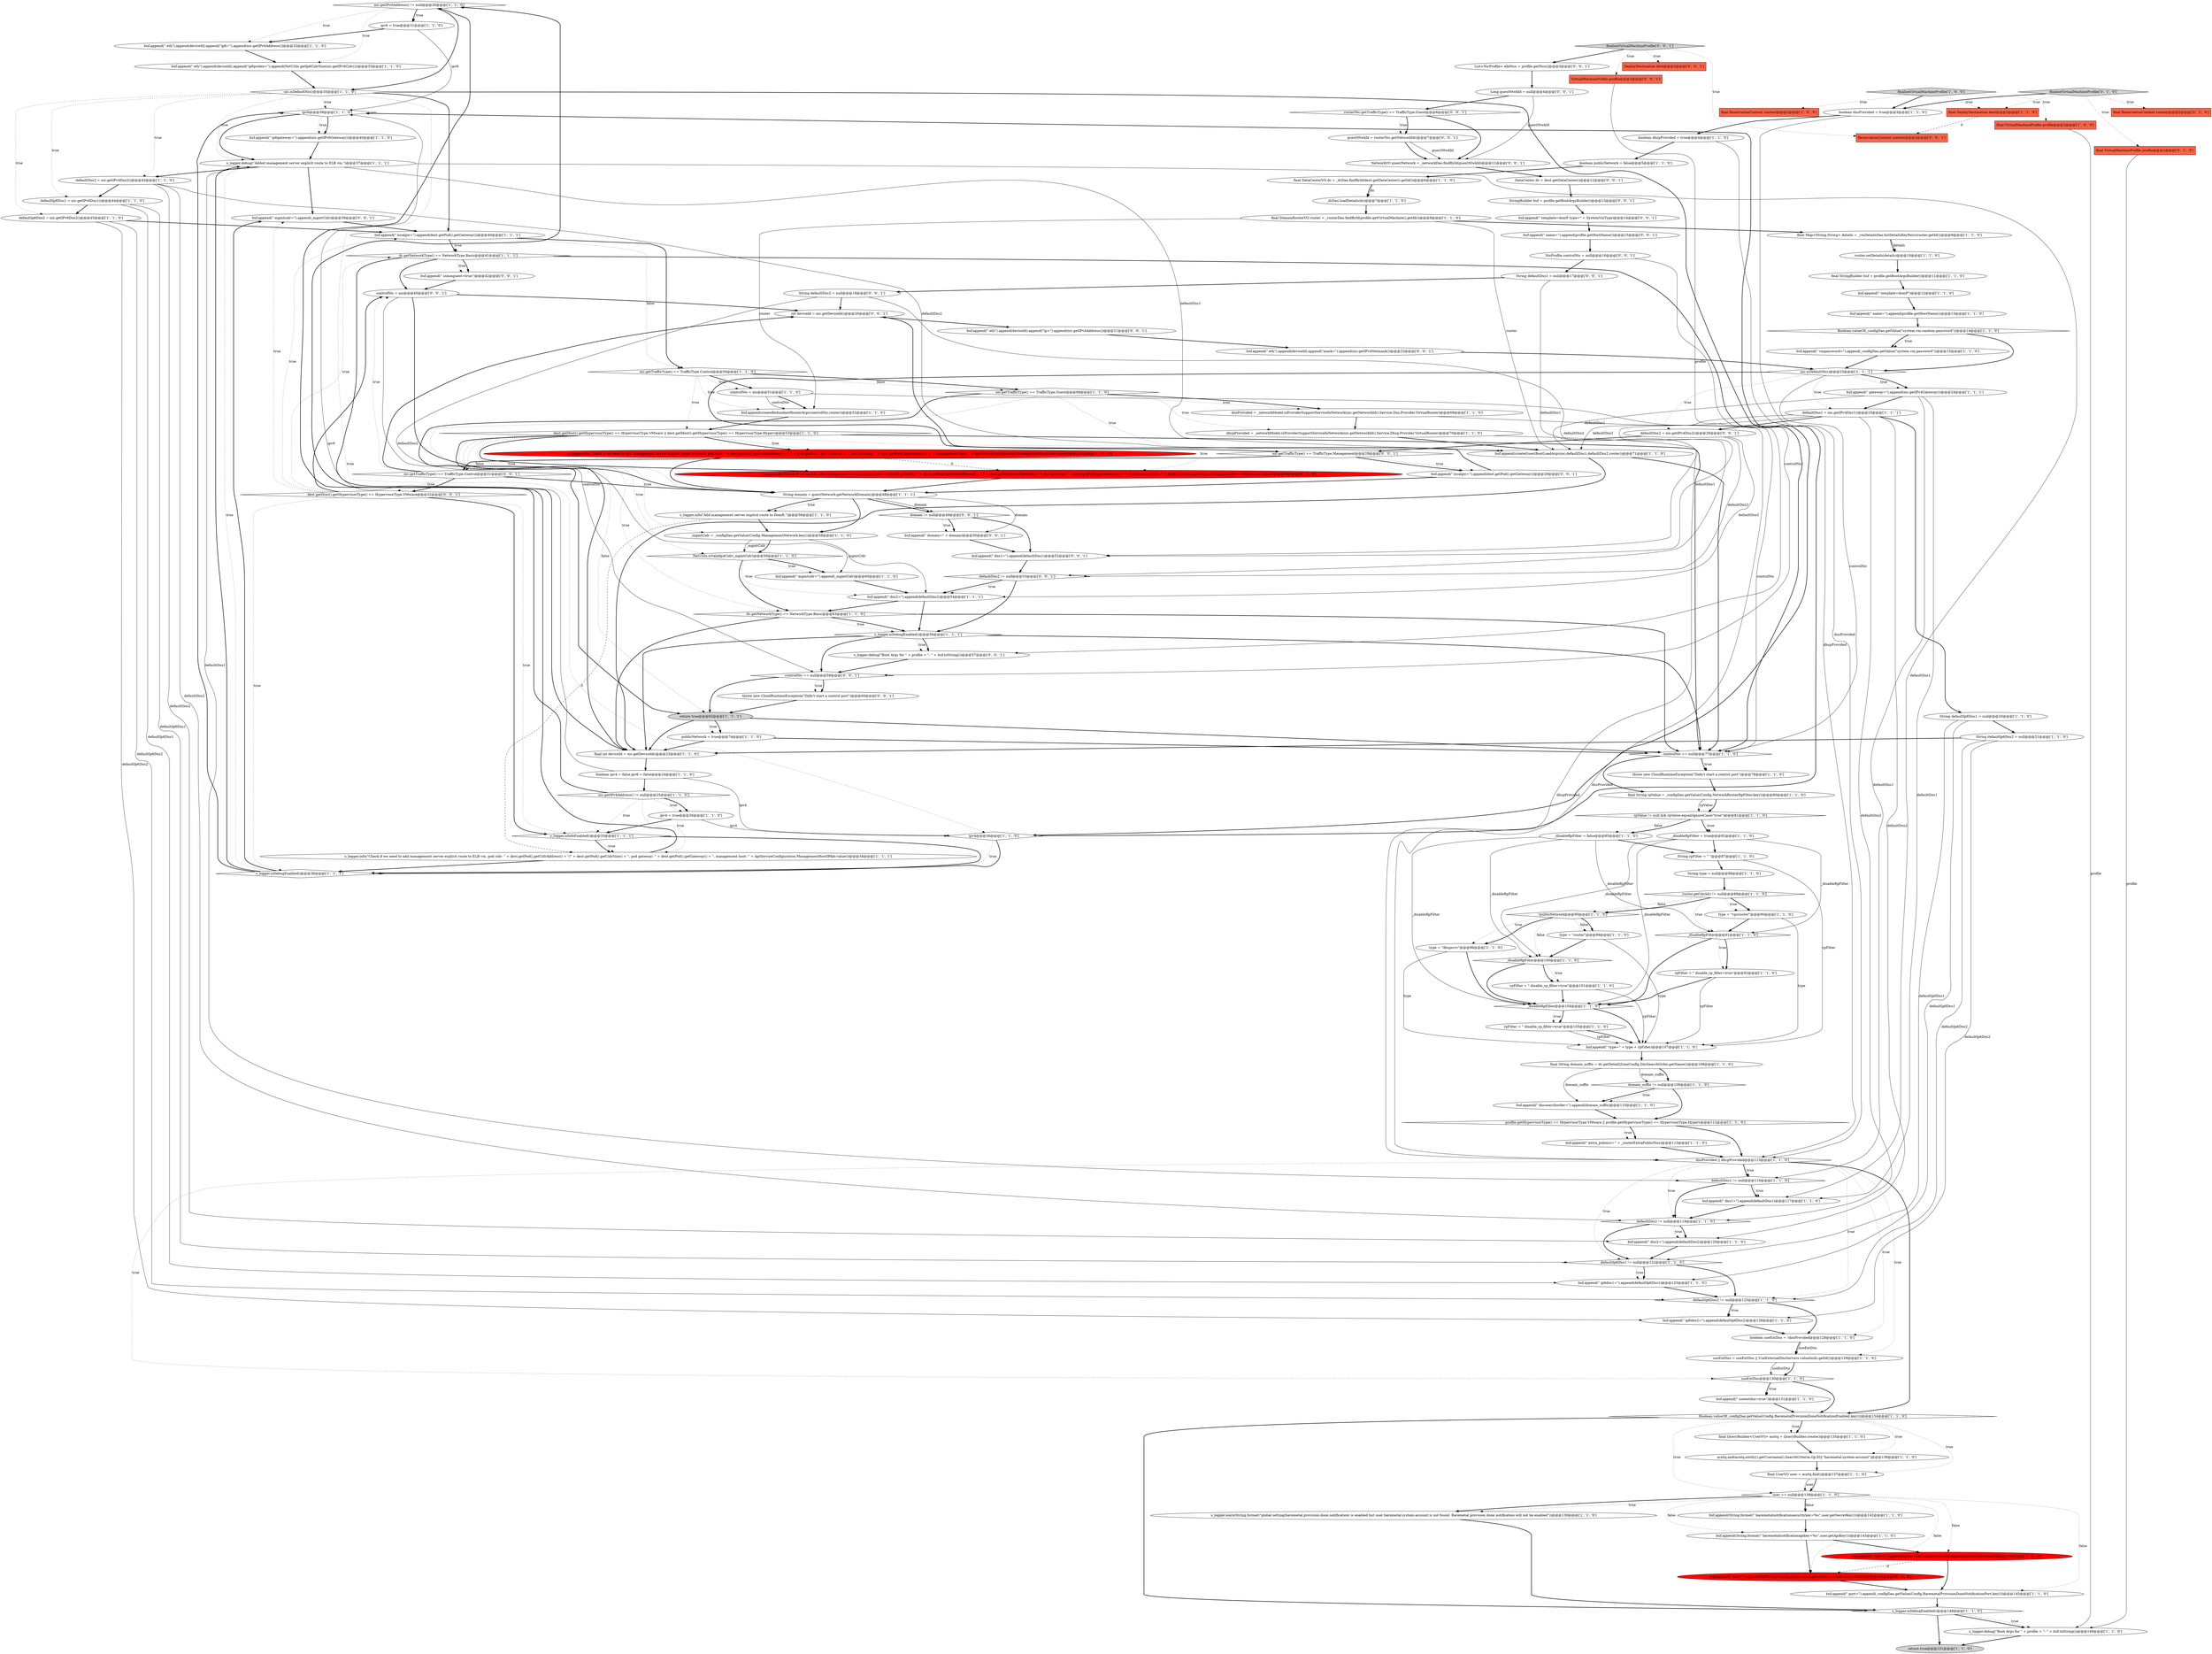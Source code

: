 digraph {
79 [style = filled, label = "nic.getIPv6Address() != null@@@30@@@['1', '1', '0']", fillcolor = white, shape = diamond image = "AAA0AAABBB1BBB"];
151 [style = filled, label = "String defaultDns1 = null@@@17@@@['0', '0', '1']", fillcolor = white, shape = ellipse image = "AAA0AAABBB3BBB"];
60 [style = filled, label = "ipv6@@@39@@@['1', '1', '0']", fillcolor = white, shape = diamond image = "AAA0AAABBB1BBB"];
33 [style = filled, label = "ipv6 = true@@@31@@@['1', '1', '0']", fillcolor = white, shape = ellipse image = "AAA0AAABBB1BBB"];
66 [style = filled, label = "type = \"vpcrouter\"@@@90@@@['1', '1', '0']", fillcolor = white, shape = ellipse image = "AAA0AAABBB1BBB"];
21 [style = filled, label = "s_logger.isDebugEnabled()@@@36@@@['1', '1', '1']", fillcolor = white, shape = diamond image = "AAA0AAABBB1BBB"];
139 [style = filled, label = "buf.append(\" mgmtcidr=\").append(_mgmtCidr)@@@39@@@['0', '0', '1']", fillcolor = white, shape = ellipse image = "AAA0AAABBB3BBB"];
147 [style = filled, label = "NetworkVO guestNetwork = _networkDao.findById(guestNtwkId)@@@11@@@['0', '0', '1']", fillcolor = white, shape = ellipse image = "AAA0AAABBB3BBB"];
22 [style = filled, label = "defaultDns2 = nic.getIPv4Dns2()@@@43@@@['1', '1', '0']", fillcolor = white, shape = ellipse image = "AAA0AAABBB1BBB"];
46 [style = filled, label = "Boolean.valueOf(_configDao.getValue(Config.BaremetalProvisionDoneNotificationEnabled.key()))@@@134@@@['1', '1', '0']", fillcolor = white, shape = diamond image = "AAA0AAABBB1BBB"];
47 [style = filled, label = "buf.append(\" dns2=\").append(defaultDns2)@@@54@@@['1', '1', '1']", fillcolor = white, shape = ellipse image = "AAA0AAABBB1BBB"];
91 [style = filled, label = "buf.append(\" dns1=\").append(defaultDns1)@@@117@@@['1', '1', '0']", fillcolor = white, shape = ellipse image = "AAA0AAABBB1BBB"];
110 [style = filled, label = "_disableRpFilter = true@@@82@@@['1', '1', '0']", fillcolor = white, shape = ellipse image = "AAA0AAABBB1BBB"];
122 [style = filled, label = "DeployDestination dest@@@2@@@['0', '0', '1']", fillcolor = tomato, shape = box image = "AAA0AAABBB3BBB"];
69 [style = filled, label = "final int deviceId = nic.getDeviceId()@@@23@@@['1', '1', '0']", fillcolor = white, shape = ellipse image = "AAA0AAABBB1BBB"];
133 [style = filled, label = "buf.append(\" template=domP type=\" + SystemVmType)@@@14@@@['0', '0', '1']", fillcolor = white, shape = ellipse image = "AAA0AAABBB3BBB"];
97 [style = filled, label = "buf.append(\" useextdns=true\")@@@131@@@['1', '1', '0']", fillcolor = white, shape = ellipse image = "AAA0AAABBB1BBB"];
42 [style = filled, label = "final StringBuilder buf = profile.getBootArgsBuilder()@@@11@@@['1', '1', '0']", fillcolor = white, shape = ellipse image = "AAA0AAABBB1BBB"];
31 [style = filled, label = "final VirtualMachineProfile profile@@@2@@@['1', '0', '0']", fillcolor = tomato, shape = box image = "AAA0AAABBB1BBB"];
41 [style = filled, label = "s_logger.info(\"Check if we need to add management server explicit route to DomR. pod cidr: \" + dest.getPod().getCidrAddress() + \"/\" + dest.getPod().getCidrSize() + \", pod gateway: \" + dest.getPod().getGateway() + \", management host: \" + ApiServiceConfiguration.ManagementHostIPAdr.value())@@@54@@@['1', '0', '0']", fillcolor = red, shape = ellipse image = "AAA1AAABBB1BBB"];
99 [style = filled, label = "dnsProvided = _networkModel.isProviderSupportServiceInNetwork(nic.getNetworkId(),Service.Dns,Provider.VirtualRouter)@@@69@@@['1', '1', '0']", fillcolor = white, shape = ellipse image = "AAA0AAABBB1BBB"];
67 [style = filled, label = "buf.append(\" port=\").append(_configDao.getValue(Config.BaremetalProvisionDoneNotificationPort.key()))@@@145@@@['1', '1', '0']", fillcolor = white, shape = ellipse image = "AAA0AAABBB1BBB"];
2 [style = filled, label = "defaultIp6Dns1 = nic.getIPv6Dns1()@@@44@@@['1', '1', '0']", fillcolor = white, shape = ellipse image = "AAA0AAABBB1BBB"];
58 [style = filled, label = "dc.getNetworkType() == NetworkType.Basic@@@63@@@['1', '1', '0']", fillcolor = white, shape = diamond image = "AAA0AAABBB1BBB"];
73 [style = filled, label = "nic.isDefaultNic()@@@35@@@['1', '1', '0']", fillcolor = white, shape = diamond image = "AAA0AAABBB1BBB"];
108 [style = filled, label = "buf.append(\" type=\" + type + rpFilter)@@@107@@@['1', '1', '0']", fillcolor = white, shape = ellipse image = "AAA0AAABBB1BBB"];
143 [style = filled, label = "NicProfile controlNic = null@@@16@@@['0', '0', '1']", fillcolor = white, shape = ellipse image = "AAA0AAABBB3BBB"];
23 [style = filled, label = "useExtDns@@@130@@@['1', '1', '0']", fillcolor = white, shape = diamond image = "AAA0AAABBB1BBB"];
74 [style = filled, label = "buf.append(\" template=domP\")@@@12@@@['1', '1', '0']", fillcolor = white, shape = ellipse image = "AAA0AAABBB1BBB"];
10 [style = filled, label = "return true@@@151@@@['1', '1', '0']", fillcolor = lightgray, shape = ellipse image = "AAA0AAABBB1BBB"];
19 [style = filled, label = "buf.append(\" ip6dns2=\").append(defaultIp6Dns2)@@@126@@@['1', '1', '0']", fillcolor = white, shape = ellipse image = "AAA0AAABBB1BBB"];
28 [style = filled, label = "rpFilter = \" disable_rp_filter=true\"@@@105@@@['1', '1', '0']", fillcolor = white, shape = ellipse image = "AAA0AAABBB1BBB"];
125 [style = filled, label = "DataCenter dc = dest.getDataCenter()@@@12@@@['0', '0', '1']", fillcolor = white, shape = ellipse image = "AAA0AAABBB3BBB"];
57 [style = filled, label = "final String rpValue = _configDao.getValue(Config.NetworkRouterRpFilter.key())@@@80@@@['1', '1', '0']", fillcolor = white, shape = ellipse image = "AAA0AAABBB1BBB"];
51 [style = filled, label = "final DeployDestination dest@@@2@@@['1', '1', '0']", fillcolor = tomato, shape = box image = "AAA0AAABBB1BBB"];
100 [style = filled, label = "final UserVO user = acntq.find()@@@137@@@['1', '1', '0']", fillcolor = white, shape = ellipse image = "AAA0AAABBB1BBB"];
12 [style = filled, label = "final DomainRouterVO router = _routerDao.findById(profile.getVirtualMachine().getId())@@@8@@@['1', '1', '0']", fillcolor = white, shape = ellipse image = "AAA0AAABBB1BBB"];
80 [style = filled, label = "type = \"dhcpsrvr\"@@@96@@@['1', '1', '0']", fillcolor = white, shape = ellipse image = "AAA0AAABBB1BBB"];
5 [style = filled, label = "dest.getHost().getHypervisorType() == HypervisorType.VMware || dest.getHost().getHypervisorType() == HypervisorType.Hyperv@@@53@@@['1', '1', '0']", fillcolor = white, shape = diamond image = "AAA0AAABBB1BBB"];
27 [style = filled, label = "controlNic == null@@@77@@@['1', '1', '0']", fillcolor = white, shape = diamond image = "AAA0AAABBB1BBB"];
40 [style = filled, label = "buf.append(createRedundantRouterArgs(controlNic,router))@@@52@@@['1', '1', '0']", fillcolor = white, shape = ellipse image = "AAA0AAABBB1BBB"];
70 [style = filled, label = "String defaultIp6Dns2 = null@@@21@@@['1', '1', '0']", fillcolor = white, shape = ellipse image = "AAA0AAABBB1BBB"];
72 [style = filled, label = "defaultDns1 != null@@@116@@@['1', '1', '0']", fillcolor = white, shape = diamond image = "AAA0AAABBB1BBB"];
20 [style = filled, label = "buf.append(\" vmpassword=\").append(_configDao.getValue(\"system.vm.password\"))@@@15@@@['1', '1', '0']", fillcolor = white, shape = ellipse image = "AAA0AAABBB1BBB"];
106 [style = filled, label = "defaultIp6Dns2 = nic.getIPv6Dns2()@@@45@@@['1', '1', '0']", fillcolor = white, shape = ellipse image = "AAA0AAABBB1BBB"];
116 [style = filled, label = "s_logger.info(\"Check if we need to add management server explicit route to DomR. pod cidr: \" + dest.getPod().getCidrAddress() + \"/\" + dest.getPod().getCidrSize() + \", pod gateway: \" + dest.getPod().getGateway() + \", management host: \" + ApiServiceConfiguration.ManagementServerAddresses.value())@@@54@@@['0', '1', '0']", fillcolor = red, shape = ellipse image = "AAA1AAABBB2BBB"];
129 [style = filled, label = "List<NicProfile> elbNics = profile.getNics()@@@3@@@['0', '0', '1']", fillcolor = white, shape = ellipse image = "AAA0AAABBB3BBB"];
6 [style = filled, label = "throw new CloudRuntimeException(\"Didn't start a control port\")@@@78@@@['1', '1', '0']", fillcolor = white, shape = ellipse image = "AAA0AAABBB1BBB"];
85 [style = filled, label = "buf.append(\" host=\").append(ApiServiceConfiguration.ManagementHostIPAdr.value())@@@144@@@['1', '0', '0']", fillcolor = red, shape = ellipse image = "AAA1AAABBB1BBB"];
16 [style = filled, label = "type = \"router\"@@@99@@@['1', '1', '0']", fillcolor = white, shape = ellipse image = "AAA0AAABBB1BBB"];
44 [style = filled, label = "domain_suffix != null@@@109@@@['1', '1', '0']", fillcolor = white, shape = diamond image = "AAA0AAABBB1BBB"];
53 [style = filled, label = "!publicNetwork@@@95@@@['1', '1', '0']", fillcolor = white, shape = diamond image = "AAA0AAABBB1BBB"];
113 [style = filled, label = "buf.append(\" host=\").append(ApiServiceConfiguration.ManagementServerAddresses.value())@@@144@@@['0', '1', '0']", fillcolor = red, shape = ellipse image = "AAA1AAABBB2BBB"];
36 [style = filled, label = "ipv4 = true@@@26@@@['1', '1', '0']", fillcolor = white, shape = ellipse image = "AAA0AAABBB1BBB"];
131 [style = filled, label = "buf.append(\" name=\").append(profile.getHostName())@@@15@@@['0', '0', '1']", fillcolor = white, shape = ellipse image = "AAA0AAABBB3BBB"];
115 [style = filled, label = "finalizeVirtualMachineProfile['0', '1', '0']", fillcolor = lightgray, shape = diamond image = "AAA0AAABBB2BBB"];
87 [style = filled, label = "buf.append(\" name=\").append(profile.getHostName())@@@13@@@['1', '1', '0']", fillcolor = white, shape = ellipse image = "AAA0AAABBB1BBB"];
4 [style = filled, label = "rpFilter = \" disable_rp_filter=true\"@@@101@@@['1', '1', '0']", fillcolor = white, shape = ellipse image = "AAA0AAABBB1BBB"];
124 [style = filled, label = "nic.getTrafficType() == TrafficType.Management@@@28@@@['0', '0', '1']", fillcolor = white, shape = diamond image = "AAA0AAABBB3BBB"];
75 [style = filled, label = "finalizeVirtualMachineProfile['1', '0', '0']", fillcolor = lightgray, shape = diamond image = "AAA0AAABBB1BBB"];
0 [style = filled, label = "final QueryBuilder<UserVO> acntq = QueryBuilder.create()@@@135@@@['1', '1', '0']", fillcolor = white, shape = ellipse image = "AAA0AAABBB1BBB"];
3 [style = filled, label = "buf.append(\" mgmtcidr=\").append(_mgmtCidr)@@@60@@@['1', '1', '0']", fillcolor = white, shape = ellipse image = "AAA0AAABBB1BBB"];
117 [style = filled, label = "final ReservationContext context@@@2@@@['0', '1', '0']", fillcolor = tomato, shape = box image = "AAA0AAABBB2BBB"];
94 [style = filled, label = "final Map<String,String> details = _vmDetailsDao.listDetailsKeyPairs(router.getId())@@@9@@@['1', '1', '0']", fillcolor = white, shape = ellipse image = "AAA0AAABBB1BBB"];
63 [style = filled, label = "buf.append(String.format(\" baremetalnotificationsecuritykey=%s\",user.getSecretKey()))@@@142@@@['1', '1', '0']", fillcolor = white, shape = ellipse image = "AAA0AAABBB1BBB"];
96 [style = filled, label = "buf.append(\" extra_pubnics=\" + _routerExtraPublicNics)@@@113@@@['1', '1', '0']", fillcolor = white, shape = ellipse image = "AAA0AAABBB1BBB"];
123 [style = filled, label = "buf.append(\" dns1=\").append(defaultDns1)@@@52@@@['0', '0', '1']", fillcolor = white, shape = ellipse image = "AAA0AAABBB3BBB"];
134 [style = filled, label = "VirtualMachineProfile profile@@@2@@@['0', '0', '1']", fillcolor = tomato, shape = box image = "AAA0AAABBB3BBB"];
29 [style = filled, label = "rpValue != null && rpValue.equalsIgnoreCase(\"true\")@@@81@@@['1', '1', '0']", fillcolor = white, shape = diamond image = "AAA0AAABBB1BBB"];
62 [style = filled, label = "nic.getTrafficType() == TrafficType.Control@@@50@@@['1', '1', '0']", fillcolor = white, shape = diamond image = "AAA0AAABBB1BBB"];
24 [style = filled, label = "_disableRpFilter = false@@@85@@@['1', '1', '0']", fillcolor = white, shape = ellipse image = "AAA0AAABBB1BBB"];
82 [style = filled, label = "_dcDao.loadDetails(dc)@@@7@@@['1', '1', '0']", fillcolor = white, shape = ellipse image = "AAA0AAABBB1BBB"];
93 [style = filled, label = "buf.append(\" ip6gateway=\").append(nic.getIPv6Gateway())@@@40@@@['1', '1', '0']", fillcolor = white, shape = ellipse image = "AAA0AAABBB1BBB"];
37 [style = filled, label = "s_logger.isInfoEnabled()@@@33@@@['1', '1', '1']", fillcolor = white, shape = diamond image = "AAA0AAABBB1BBB"];
50 [style = filled, label = "boolean dnsProvided = true@@@3@@@['1', '1', '0']", fillcolor = white, shape = ellipse image = "AAA0AAABBB1BBB"];
14 [style = filled, label = "Boolean.valueOf(_configDao.getValue(\"system.vm.random.password\"))@@@14@@@['1', '1', '0']", fillcolor = white, shape = diamond image = "AAA0AAABBB1BBB"];
114 [style = filled, label = "final VirtualMachineProfile profile@@@2@@@['0', '1', '0']", fillcolor = tomato, shape = box image = "AAA0AAABBB2BBB"];
56 [style = filled, label = "buf.append(String.format(\" baremetalnotificationapikey=%s\",user.getApiKey()))@@@143@@@['1', '1', '0']", fillcolor = white, shape = ellipse image = "AAA0AAABBB1BBB"];
104 [style = filled, label = "defaultIp6Dns2 != null@@@125@@@['1', '1', '0']", fillcolor = white, shape = diamond image = "AAA0AAABBB1BBB"];
55 [style = filled, label = "rpFilter = \" disable_rp_filter=true\"@@@92@@@['1', '1', '0']", fillcolor = white, shape = ellipse image = "AAA0AAABBB1BBB"];
111 [style = filled, label = "defaultIp6Dns1 != null@@@122@@@['1', '1', '0']", fillcolor = white, shape = diamond image = "AAA0AAABBB1BBB"];
30 [style = filled, label = "acntq.and(acntq.entity().getUsername(),SearchCriteria.Op.EQ,\"baremetal-system-account\")@@@136@@@['1', '1', '0']", fillcolor = white, shape = ellipse image = "AAA0AAABBB1BBB"];
61 [style = filled, label = "nic.getIPv4Address() != null@@@25@@@['1', '1', '0']", fillcolor = white, shape = diamond image = "AAA0AAABBB1BBB"];
18 [style = filled, label = "router.setDetails(details)@@@10@@@['1', '1', '0']", fillcolor = white, shape = ellipse image = "AAA0AAABBB1BBB"];
121 [style = filled, label = "buf.append(\" domain=\" + domain)@@@50@@@['0', '0', '1']", fillcolor = white, shape = ellipse image = "AAA0AAABBB3BBB"];
84 [style = filled, label = "_disableRpFilter@@@91@@@['1', '1', '0']", fillcolor = white, shape = diamond image = "AAA0AAABBB1BBB"];
145 [style = filled, label = "throw new CloudRuntimeException(\"Didn't start a control port\")@@@60@@@['0', '0', '1']", fillcolor = white, shape = ellipse image = "AAA0AAABBB3BBB"];
148 [style = filled, label = "defaultDns2 != null@@@53@@@['0', '0', '1']", fillcolor = white, shape = diamond image = "AAA0AAABBB3BBB"];
138 [style = filled, label = "String defaultDns2 = null@@@18@@@['0', '0', '1']", fillcolor = white, shape = ellipse image = "AAA0AAABBB3BBB"];
98 [style = filled, label = "nic.getTrafficType() == TrafficType.Guest@@@68@@@['1', '1', '0']", fillcolor = white, shape = diamond image = "AAA0AAABBB1BBB"];
109 [style = filled, label = "profile.getHypervisorType() == HypervisorType.VMware || profile.getHypervisorType() == HypervisorType.Hyperv@@@112@@@['1', '1', '0']", fillcolor = white, shape = diamond image = "AAA0AAABBB1BBB"];
92 [style = filled, label = "buf.append(\" dns2=\").append(defaultDns2)@@@120@@@['1', '1', '0']", fillcolor = white, shape = ellipse image = "AAA0AAABBB1BBB"];
105 [style = filled, label = "s_logger.debug(\"Boot Args for \" + profile + \": \" + buf.toString())@@@149@@@['1', '1', '0']", fillcolor = white, shape = ellipse image = "AAA0AAABBB1BBB"];
45 [style = filled, label = "buf.append(createGuestBootLoadArgs(nic,defaultDns1,defaultDns2,router))@@@71@@@['1', '1', '0']", fillcolor = white, shape = ellipse image = "AAA0AAABBB1BBB"];
49 [style = filled, label = "final ReservationContext context@@@2@@@['1', '0', '0']", fillcolor = tomato, shape = box image = "AAA0AAABBB1BBB"];
9 [style = filled, label = "boolean dhcpProvided = true@@@4@@@['1', '1', '0']", fillcolor = white, shape = ellipse image = "AAA0AAABBB1BBB"];
8 [style = filled, label = "buf.append(\" ip6dns1=\").append(defaultIp6Dns1)@@@123@@@['1', '1', '0']", fillcolor = white, shape = ellipse image = "AAA0AAABBB1BBB"];
102 [style = filled, label = "user == null@@@138@@@['1', '1', '0']", fillcolor = white, shape = diamond image = "AAA0AAABBB1BBB"];
136 [style = filled, label = "controlNic == null@@@59@@@['0', '0', '1']", fillcolor = white, shape = diamond image = "AAA0AAABBB3BBB"];
126 [style = filled, label = "controlNic = nic@@@45@@@['0', '0', '1']", fillcolor = white, shape = ellipse image = "AAA0AAABBB3BBB"];
38 [style = filled, label = "buf.append(\" eth\").append(deviceId).append(\"ip6=\").append(nic.getIPv6Address())@@@32@@@['1', '1', '0']", fillcolor = white, shape = ellipse image = "AAA0AAABBB1BBB"];
65 [style = filled, label = "s_logger.info(\"Check if we need to add management server explicit route to ELB vm. pod cidr: \" + dest.getPod().getCidrAddress() + \"/\" + dest.getPod().getCidrSize() + \", pod gateway: \" + dest.getPod().getGateway() + \", management host: \" + ApiServiceConfiguration.ManagementHostIPAdr.value())@@@34@@@['1', '1', '1']", fillcolor = white, shape = ellipse image = "AAA0AAABBB1BBB"];
119 [style = filled, label = "domain != null@@@49@@@['0', '0', '1']", fillcolor = white, shape = diamond image = "AAA0AAABBB3BBB"];
71 [style = filled, label = "defaultDns2 != null@@@119@@@['1', '1', '0']", fillcolor = white, shape = diamond image = "AAA0AAABBB1BBB"];
64 [style = filled, label = "final DataCenterVO dc = _dcDao.findById(dest.getDataCenter().getId())@@@6@@@['1', '1', '0']", fillcolor = white, shape = ellipse image = "AAA0AAABBB1BBB"];
59 [style = filled, label = "s_logger.debug(\"Added management server explicit route to ELB vm.\")@@@37@@@['1', '1', '1']", fillcolor = white, shape = ellipse image = "AAA0AAABBB1BBB"];
13 [style = filled, label = "ipv4@@@36@@@['1', '1', '0']", fillcolor = white, shape = diamond image = "AAA0AAABBB1BBB"];
90 [style = filled, label = "nic.isDefaultNic()@@@23@@@['1', '1', '1']", fillcolor = white, shape = diamond image = "AAA0AAABBB1BBB"];
26 [style = filled, label = "_disableRpFilter@@@104@@@['1', '1', '0']", fillcolor = white, shape = diamond image = "AAA0AAABBB1BBB"];
118 [style = filled, label = "StringBuilder buf = profile.getBootArgsBuilder()@@@13@@@['0', '0', '1']", fillcolor = white, shape = ellipse image = "AAA0AAABBB3BBB"];
7 [style = filled, label = "final String domain_suffix = dc.getDetail(ZoneConfig.DnsSearchOrder.getName())@@@108@@@['1', '1', '0']", fillcolor = white, shape = ellipse image = "AAA0AAABBB1BBB"];
54 [style = filled, label = "String rpFilter = \" \"@@@87@@@['1', '1', '0']", fillcolor = white, shape = ellipse image = "AAA0AAABBB1BBB"];
43 [style = filled, label = "publicNetwork = true@@@74@@@['1', '1', '0']", fillcolor = white, shape = ellipse image = "AAA0AAABBB1BBB"];
112 [style = filled, label = "boolean ipv4 = false,ipv6 = false@@@24@@@['1', '1', '0']", fillcolor = white, shape = ellipse image = "AAA0AAABBB1BBB"];
17 [style = filled, label = "buf.append(\" eth\").append(deviceId).append(\"ip6prelen=\").append(NetUtils.getIp6CidrSize(nic.getIPv6Cidr()))@@@33@@@['1', '1', '0']", fillcolor = white, shape = ellipse image = "AAA0AAABBB1BBB"];
15 [style = filled, label = "dnsProvided || dhcpProvided@@@115@@@['1', '1', '0']", fillcolor = white, shape = diamond image = "AAA0AAABBB1BBB"];
146 [style = filled, label = "int deviceId = nic.getDeviceId()@@@20@@@['0', '0', '1']", fillcolor = white, shape = ellipse image = "AAA0AAABBB3BBB"];
39 [style = filled, label = "String type = null@@@88@@@['1', '1', '0']", fillcolor = white, shape = ellipse image = "AAA0AAABBB1BBB"];
78 [style = filled, label = "controlNic = nic@@@51@@@['1', '1', '0']", fillcolor = white, shape = ellipse image = "AAA0AAABBB1BBB"];
35 [style = filled, label = "_mgmtCidr = _configDao.getValue(Config.ManagementNetwork.key())@@@58@@@['1', '1', '0']", fillcolor = white, shape = ellipse image = "AAA0AAABBB1BBB"];
130 [style = filled, label = "guestNtwkId = routerNic.getNetworkId()@@@7@@@['0', '0', '1']", fillcolor = white, shape = ellipse image = "AAA0AAABBB3BBB"];
48 [style = filled, label = "NetUtils.isValidIp4Cidr(_mgmtCidr)@@@59@@@['1', '1', '0']", fillcolor = white, shape = diamond image = "AAA0AAABBB1BBB"];
89 [style = filled, label = "buf.append(\" dnssearchorder=\").append(domain_suffix)@@@110@@@['1', '1', '0']", fillcolor = white, shape = ellipse image = "AAA0AAABBB1BBB"];
32 [style = filled, label = "s_logger.warn(String.format(\"global setting(baremetal.provision.done.notification( is enabled but user baremetal-system-account is not found. Baremetal provision done notification will not be enabled\"))@@@139@@@['1', '1', '0']", fillcolor = white, shape = ellipse image = "AAA0AAABBB1BBB"];
127 [style = filled, label = "buf.append(\" localgw=\").append(dest.getPod().getGateway())@@@29@@@['0', '0', '1']", fillcolor = white, shape = ellipse image = "AAA0AAABBB3BBB"];
77 [style = filled, label = "String domain = guestNetwork.getNetworkDomain()@@@48@@@['1', '1', '1']", fillcolor = white, shape = ellipse image = "AAA0AAABBB1BBB"];
120 [style = filled, label = "buf.append(\" eth\").append(deviceId).append(\"ip=\").append(nic.getIPv4Address())@@@21@@@['0', '0', '1']", fillcolor = white, shape = ellipse image = "AAA0AAABBB3BBB"];
144 [style = filled, label = "defaultDns2 = nic.getIPv4Dns2()@@@26@@@['0', '0', '1']", fillcolor = white, shape = ellipse image = "AAA0AAABBB3BBB"];
149 [style = filled, label = "Long guestNtwkId = null@@@4@@@['0', '0', '1']", fillcolor = white, shape = ellipse image = "AAA0AAABBB3BBB"];
137 [style = filled, label = "ReservationContext context@@@2@@@['0', '0', '1']", fillcolor = tomato, shape = box image = "AAA0AAABBB3BBB"];
101 [style = filled, label = "dhcpProvided = _networkModel.isProviderSupportServiceInNetwork(nic.getNetworkId(),Service.Dhcp,Provider.VirtualRouter)@@@70@@@['1', '1', '0']", fillcolor = white, shape = ellipse image = "AAA0AAABBB1BBB"];
81 [style = filled, label = "_disableRpFilter@@@100@@@['1', '1', '0']", fillcolor = white, shape = diamond image = "AAA0AAABBB1BBB"];
83 [style = filled, label = "router.getVpcId() != null@@@89@@@['1', '1', '0']", fillcolor = white, shape = diamond image = "AAA0AAABBB1BBB"];
34 [style = filled, label = "s_logger.isDebugEnabled()@@@148@@@['1', '1', '0']", fillcolor = white, shape = diamond image = "AAA0AAABBB1BBB"];
103 [style = filled, label = "boolean publicNetwork = false@@@5@@@['1', '1', '0']", fillcolor = white, shape = ellipse image = "AAA0AAABBB1BBB"];
142 [style = filled, label = "routerNic.getTrafficType() == TrafficType.Guest@@@6@@@['0', '0', '1']", fillcolor = white, shape = diamond image = "AAA0AAABBB3BBB"];
86 [style = filled, label = "return true@@@62@@@['1', '1', '1']", fillcolor = lightgray, shape = ellipse image = "AAA0AAABBB1BBB"];
68 [style = filled, label = "defaultDns1 = nic.getIPv4Dns1()@@@25@@@['1', '1', '1']", fillcolor = white, shape = ellipse image = "AAA0AAABBB1BBB"];
88 [style = filled, label = "dc.getNetworkType() == NetworkType.Basic@@@41@@@['1', '1', '1']", fillcolor = white, shape = diamond image = "AAA0AAABBB1BBB"];
141 [style = filled, label = "dest.getHost().getHypervisorType() == HypervisorType.VMware@@@32@@@['0', '0', '1']", fillcolor = white, shape = diamond image = "AAA0AAABBB3BBB"];
150 [style = filled, label = "s_logger.debug(\"Boot Args for \" + profile + \": \" + buf.toString())@@@57@@@['0', '0', '1']", fillcolor = white, shape = ellipse image = "AAA0AAABBB3BBB"];
140 [style = filled, label = "buf.append(\" eth\").append(deviceId).append(\"mask=\").append(nic.getIPv4Netmask())@@@22@@@['0', '0', '1']", fillcolor = white, shape = ellipse image = "AAA0AAABBB3BBB"];
107 [style = filled, label = "buf.append(\" gateway=\").append(nic.getIPv4Gateway())@@@24@@@['1', '1', '1']", fillcolor = white, shape = ellipse image = "AAA0AAABBB1BBB"];
128 [style = filled, label = "finalizeVirtualMachineProfile['0', '0', '1']", fillcolor = lightgray, shape = diamond image = "AAA0AAABBB3BBB"];
76 [style = filled, label = "s_logger.isDebugEnabled()@@@56@@@['1', '1', '1']", fillcolor = white, shape = diamond image = "AAA0AAABBB1BBB"];
95 [style = filled, label = "boolean useExtDns = !dnsProvided@@@128@@@['1', '1', '0']", fillcolor = white, shape = ellipse image = "AAA0AAABBB1BBB"];
11 [style = filled, label = "buf.append(\" localgw=\").append(dest.getPod().getGateway())@@@40@@@['1', '1', '1']", fillcolor = white, shape = ellipse image = "AAA0AAABBB1BBB"];
25 [style = filled, label = "String defaultIp6Dns1 = null@@@20@@@['1', '1', '0']", fillcolor = white, shape = ellipse image = "AAA0AAABBB1BBB"];
1 [style = filled, label = "s_logger.info(\"Add management server explicit route to DomR.\")@@@56@@@['1', '1', '0']", fillcolor = white, shape = ellipse image = "AAA0AAABBB1BBB"];
132 [style = filled, label = "buf.append(\" sshonguest=true\")@@@42@@@['0', '0', '1']", fillcolor = white, shape = ellipse image = "AAA0AAABBB3BBB"];
135 [style = filled, label = "nic.getTrafficType() == TrafficType.Control@@@31@@@['0', '0', '1']", fillcolor = white, shape = diamond image = "AAA0AAABBB3BBB"];
52 [style = filled, label = "useExtDns = useExtDns || UseExternalDnsServers.valueIn(dc.getId())@@@129@@@['1', '1', '0']", fillcolor = white, shape = ellipse image = "AAA0AAABBB1BBB"];
73->2 [style = dotted, label="true"];
134->150 [style = solid, label="profile"];
0->30 [style = bold, label=""];
29->110 [style = dotted, label="true"];
46->34 [style = bold, label=""];
75->31 [style = dotted, label="true"];
98->99 [style = dotted, label="true"];
143->151 [style = bold, label=""];
61->36 [style = dotted, label="true"];
86->69 [style = bold, label=""];
69->112 [style = bold, label=""];
143->136 [style = solid, label="controlNic"];
5->48 [style = dotted, label="true"];
121->123 [style = bold, label=""];
77->119 [style = bold, label=""];
111->8 [style = bold, label=""];
29->110 [style = bold, label=""];
104->95 [style = bold, label=""];
46->102 [style = dotted, label="true"];
126->136 [style = solid, label="controlNic"];
46->0 [style = dotted, label="true"];
100->102 [style = solid, label="user"];
59->22 [style = bold, label=""];
104->19 [style = bold, label=""];
46->30 [style = dotted, label="true"];
144->47 [style = solid, label="defaultDns2"];
107->91 [style = solid, label="defaultDns1"];
136->86 [style = bold, label=""];
88->132 [style = dotted, label="true"];
37->21 [style = bold, label=""];
1->35 [style = bold, label=""];
24->26 [style = solid, label="_disableRpFilter"];
102->67 [style = dotted, label="false"];
9->15 [style = solid, label="dhcpProvided"];
98->99 [style = bold, label=""];
110->26 [style = solid, label="_disableRpFilter"];
107->45 [style = solid, label="defaultDns1"];
80->108 [style = solid, label="type"];
139->11 [style = bold, label=""];
13->60 [style = bold, label=""];
142->130 [style = dotted, label="true"];
130->147 [style = solid, label="guestNtwkId"];
144->148 [style = solid, label="defaultDns2"];
106->19 [style = solid, label="defaultIp6Dns2"];
83->53 [style = dotted, label="false"];
36->37 [style = bold, label=""];
109->96 [style = bold, label=""];
44->89 [style = bold, label=""];
141->37 [style = bold, label=""];
7->44 [style = bold, label=""];
128->122 [style = dotted, label="true"];
48->58 [style = bold, label=""];
72->91 [style = dotted, label="true"];
102->32 [style = dotted, label="true"];
88->27 [style = bold, label=""];
132->126 [style = bold, label=""];
65->79 [style = bold, label=""];
145->86 [style = bold, label=""];
3->47 [style = bold, label=""];
29->24 [style = dotted, label="false"];
11->88 [style = bold, label=""];
149->147 [style = solid, label="guestNtwkId"];
131->143 [style = bold, label=""];
96->15 [style = bold, label=""];
37->65 [style = bold, label=""];
61->36 [style = bold, label=""];
141->37 [style = dotted, label="true"];
53->80 [style = bold, label=""];
83->53 [style = bold, label=""];
92->111 [style = bold, label=""];
76->150 [style = dotted, label="true"];
15->104 [style = dotted, label="true"];
71->111 [style = bold, label=""];
28->108 [style = solid, label="rpFilter"];
106->11 [style = bold, label=""];
141->21 [style = dotted, label="true"];
31->105 [style = solid, label="profile"];
58->27 [style = bold, label=""];
102->56 [style = dotted, label="false"];
59->91 [style = solid, label="defaultDns1"];
142->130 [style = bold, label=""];
15->71 [style = dotted, label="true"];
73->11 [style = bold, label=""];
101->45 [style = bold, label=""];
109->15 [style = bold, label=""];
109->96 [style = dotted, label="true"];
14->20 [style = dotted, label="true"];
90->124 [style = bold, label=""];
84->55 [style = dotted, label="true"];
104->19 [style = dotted, label="true"];
119->121 [style = bold, label=""];
147->125 [style = bold, label=""];
148->47 [style = bold, label=""];
15->46 [style = bold, label=""];
118->133 [style = bold, label=""];
103->64 [style = bold, label=""];
53->81 [style = dotted, label="false"];
48->3 [style = bold, label=""];
123->148 [style = bold, label=""];
86->43 [style = bold, label=""];
61->37 [style = dotted, label="true"];
102->32 [style = bold, label=""];
124->135 [style = bold, label=""];
22->45 [style = solid, label="defaultDns2"];
45->27 [style = bold, label=""];
56->85 [style = bold, label=""];
57->29 [style = bold, label=""];
41->77 [style = bold, label=""];
89->109 [style = bold, label=""];
63->56 [style = bold, label=""];
25->8 [style = solid, label="defaultIp6Dns1"];
88->69 [style = bold, label=""];
57->29 [style = solid, label="rpValue"];
135->141 [style = dotted, label="true"];
13->21 [style = dotted, label="true"];
26->28 [style = bold, label=""];
15->111 [style = dotted, label="true"];
148->76 [style = bold, label=""];
148->47 [style = dotted, label="true"];
53->16 [style = dotted, label="false"];
83->66 [style = bold, label=""];
52->23 [style = bold, label=""];
73->60 [style = dotted, label="true"];
77->1 [style = dotted, label="true"];
88->132 [style = bold, label=""];
73->13 [style = dotted, label="true"];
79->17 [style = dotted, label="true"];
126->77 [style = bold, label=""];
55->26 [style = bold, label=""];
68->71 [style = solid, label="defaultDns2"];
1->65 [style = dashed, label="0"];
78->40 [style = bold, label=""];
90->107 [style = dotted, label="true"];
78->27 [style = solid, label="controlNic"];
97->46 [style = bold, label=""];
73->13 [style = bold, label=""];
59->45 [style = solid, label="defaultDns1"];
8->104 [style = bold, label=""];
48->47 [style = dotted, label="true"];
112->61 [style = bold, label=""];
99->15 [style = solid, label="dnsProvided"];
62->78 [style = bold, label=""];
24->81 [style = solid, label="_disableRpFilter"];
111->8 [style = dotted, label="true"];
52->23 [style = solid, label="useExtDns"];
24->84 [style = solid, label="_disableRpFilter"];
68->25 [style = bold, label=""];
23->97 [style = bold, label=""];
5->41 [style = dotted, label="true"];
98->45 [style = dotted, label="true"];
80->26 [style = bold, label=""];
65->21 [style = bold, label=""];
68->144 [style = bold, label=""];
73->22 [style = dotted, label="true"];
66->108 [style = solid, label="type"];
14->90 [style = bold, label=""];
111->104 [style = bold, label=""];
110->81 [style = solid, label="_disableRpFilter"];
23->97 [style = dotted, label="true"];
133->131 [style = bold, label=""];
83->84 [style = dotted, label="true"];
100->102 [style = bold, label=""];
86->27 [style = bold, label=""];
129->149 [style = bold, label=""];
19->95 [style = bold, label=""];
5->77 [style = dotted, label="true"];
77->1 [style = bold, label=""];
98->101 [style = dotted, label="true"];
50->9 [style = bold, label=""];
112->60 [style = solid, label="ipv6"];
68->92 [style = solid, label="defaultDns2"];
135->77 [style = bold, label=""];
9->103 [style = bold, label=""];
45->69 [style = bold, label=""];
60->59 [style = bold, label=""];
27->6 [style = bold, label=""];
36->13 [style = solid, label="ipv4"];
98->86 [style = bold, label=""];
27->57 [style = bold, label=""];
116->77 [style = bold, label=""];
5->69 [style = bold, label=""];
59->72 [style = solid, label="defaultDns1"];
5->27 [style = bold, label=""];
119->121 [style = dotted, label="true"];
115->114 [style = dotted, label="true"];
73->59 [style = dotted, label="true"];
78->40 [style = solid, label="controlNic"];
62->78 [style = dotted, label="true"];
151->123 [style = solid, label="defaultDns1"];
6->57 [style = bold, label=""];
77->121 [style = solid, label="domain"];
76->27 [style = bold, label=""];
62->98 [style = dotted, label="false"];
113->67 [style = bold, label=""];
150->136 [style = bold, label=""];
107->72 [style = solid, label="defaultDns1"];
41->116 [style = dashed, label="0"];
79->33 [style = dotted, label="true"];
115->51 [style = dotted, label="true"];
94->18 [style = bold, label=""];
85->67 [style = bold, label=""];
76->136 [style = bold, label=""];
135->146 [style = bold, label=""];
55->108 [style = solid, label="rpFilter"];
61->65 [style = dotted, label="true"];
136->145 [style = bold, label=""];
119->123 [style = bold, label=""];
47->76 [style = bold, label=""];
138->148 [style = solid, label="defaultDns2"];
135->126 [style = dotted, label="true"];
98->86 [style = dotted, label="false"];
54->108 [style = solid, label="rpFilter"];
4->108 [style = solid, label="rpFilter"];
26->28 [style = dotted, label="true"];
75->51 [style = dotted, label="true"];
22->71 [style = solid, label="defaultDns2"];
146->120 [style = bold, label=""];
28->108 [style = bold, label=""];
68->45 [style = solid, label="defaultDns2"];
141->88 [style = dotted, label="true"];
71->92 [style = bold, label=""];
71->92 [style = dotted, label="true"];
5->116 [style = bold, label=""];
82->12 [style = bold, label=""];
12->45 [style = solid, label="router"];
20->90 [style = bold, label=""];
64->82 [style = solid, label="dc"];
47->58 [style = bold, label=""];
70->104 [style = solid, label="defaultIp6Dns2"];
21->139 [style = bold, label=""];
40->5 [style = bold, label=""];
58->76 [style = bold, label=""];
21->60 [style = bold, label=""];
88->126 [style = bold, label=""];
108->7 [style = bold, label=""];
11->62 [style = bold, label=""];
115->117 [style = dotted, label="true"];
125->118 [style = bold, label=""];
102->113 [style = dotted, label="false"];
64->82 [style = bold, label=""];
16->108 [style = solid, label="type"];
34->105 [style = bold, label=""];
5->116 [style = dotted, label="true"];
53->80 [style = dotted, label="true"];
102->63 [style = dotted, label="false"];
75->49 [style = dotted, label="true"];
138->47 [style = solid, label="defaultDns2"];
112->13 [style = solid, label="ipv4"];
110->54 [style = bold, label=""];
87->14 [style = bold, label=""];
60->93 [style = dotted, label="true"];
124->127 [style = bold, label=""];
62->5 [style = dotted, label="true"];
39->83 [style = bold, label=""];
34->105 [style = dotted, label="true"];
54->39 [style = bold, label=""];
130->147 [style = bold, label=""];
15->72 [style = bold, label=""];
136->145 [style = dotted, label="true"];
75->50 [style = bold, label=""];
37->65 [style = dotted, label="true"];
110->84 [style = solid, label="_disableRpFilter"];
48->3 [style = dotted, label="true"];
58->69 [style = bold, label=""];
24->54 [style = bold, label=""];
141->126 [style = bold, label=""];
5->41 [style = bold, label=""];
79->38 [style = dotted, label="true"];
35->3 [style = solid, label="_mgmtCidr"];
95->52 [style = solid, label="useExtDns"];
53->16 [style = bold, label=""];
33->38 [style = bold, label=""];
86->43 [style = dotted, label="true"];
67->34 [style = bold, label=""];
18->42 [style = bold, label=""];
22->92 [style = solid, label="defaultDns2"];
35->48 [style = bold, label=""];
91->71 [style = bold, label=""];
70->69 [style = bold, label=""];
46->0 [style = bold, label=""];
105->10 [style = bold, label=""];
94->18 [style = solid, label="details"];
135->141 [style = bold, label=""];
81->26 [style = bold, label=""];
11->62 [style = dotted, label="false"];
32->34 [style = bold, label=""];
12->94 [style = bold, label=""];
7->44 [style = solid, label="domain_suffix"];
77->119 [style = solid, label="domain"];
26->108 [style = bold, label=""];
44->109 [style = bold, label=""];
51->137 [style = dashed, label="0"];
33->60 [style = solid, label="ipv6"];
120->140 [style = bold, label=""];
149->142 [style = bold, label=""];
151->138 [style = bold, label=""];
102->85 [style = dotted, label="false"];
15->72 [style = dotted, label="true"];
106->104 [style = solid, label="defaultIp6Dns2"];
62->98 [style = bold, label=""];
14->20 [style = bold, label=""];
128->134 [style = dotted, label="true"];
114->105 [style = solid, label="profile"];
76->150 [style = bold, label=""];
50->15 [style = solid, label="dnsProvided"];
35->48 [style = solid, label="_mgmtCidr"];
81->4 [style = dotted, label="true"];
127->77 [style = bold, label=""];
15->52 [style = dotted, label="true"];
21->59 [style = bold, label=""];
74->87 [style = bold, label=""];
101->15 [style = solid, label="dhcpProvided"];
90->68 [style = dotted, label="true"];
72->91 [style = bold, label=""];
141->139 [style = dotted, label="true"];
2->106 [style = bold, label=""];
56->113 [style = bold, label=""];
142->147 [style = bold, label=""];
72->71 [style = bold, label=""];
43->27 [style = bold, label=""];
60->93 [style = bold, label=""];
11->88 [style = dotted, label="true"];
43->69 [style = bold, label=""];
144->124 [style = bold, label=""];
17->73 [style = bold, label=""];
25->111 [style = solid, label="defaultIp6Dns1"];
141->11 [style = dotted, label="true"];
38->17 [style = bold, label=""];
81->4 [style = bold, label=""];
77->35 [style = bold, label=""];
95->52 [style = bold, label=""];
84->55 [style = bold, label=""];
22->2 [style = bold, label=""];
25->70 [style = bold, label=""];
46->100 [style = dotted, label="true"];
16->81 [style = bold, label=""];
90->144 [style = dotted, label="true"];
124->127 [style = dotted, label="true"];
58->76 [style = dotted, label="true"];
127->146 [style = bold, label=""];
2->8 [style = solid, label="defaultIp6Dns1"];
5->35 [style = dotted, label="true"];
99->101 [style = bold, label=""];
66->84 [style = bold, label=""];
79->33 [style = bold, label=""];
68->123 [style = solid, label="defaultDns1"];
85->113 [style = dashed, label="0"];
138->146 [style = bold, label=""];
42->74 [style = bold, label=""];
90->107 [style = bold, label=""];
90->27 [style = solid, label="controlNic"];
84->26 [style = bold, label=""];
128->129 [style = bold, label=""];
15->23 [style = dotted, label="true"];
102->63 [style = bold, label=""];
140->90 [style = bold, label=""];
44->89 [style = dotted, label="true"];
124->135 [style = dotted, label="false"];
7->89 [style = solid, label="domain_suffix"];
70->19 [style = solid, label="defaultIp6Dns2"];
93->59 [style = bold, label=""];
5->58 [style = dotted, label="true"];
61->79 [style = bold, label=""];
73->106 [style = dotted, label="true"];
15->95 [style = dotted, label="true"];
4->26 [style = bold, label=""];
23->46 [style = bold, label=""];
12->40 [style = solid, label="router"];
107->68 [style = bold, label=""];
34->10 [style = bold, label=""];
79->73 [style = bold, label=""];
59->139 [style = bold, label=""];
62->40 [style = dotted, label="true"];
21->59 [style = dotted, label="true"];
83->66 [style = dotted, label="true"];
30->100 [style = bold, label=""];
128->137 [style = dotted, label="true"];
76->69 [style = bold, label=""];
126->146 [style = bold, label=""];
27->6 [style = dotted, label="true"];
13->21 [style = bold, label=""];
29->24 [style = bold, label=""];
115->50 [style = bold, label=""];
2->111 [style = solid, label="defaultIp6Dns1"];
}
